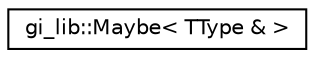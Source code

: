digraph "Graphical Class Hierarchy"
{
  edge [fontname="Helvetica",fontsize="10",labelfontname="Helvetica",labelfontsize="10"];
  node [fontname="Helvetica",fontsize="10",shape=record];
  rankdir="LR";
  Node1 [label="gi_lib::Maybe\< TType & \>",height=0.2,width=0.4,color="black", fillcolor="white", style="filled",URL="$classgi__lib_1_1_maybe_3_01_t_type_01_6_01_4.html",tooltip="L-value reference maybe specialization. "];
}

